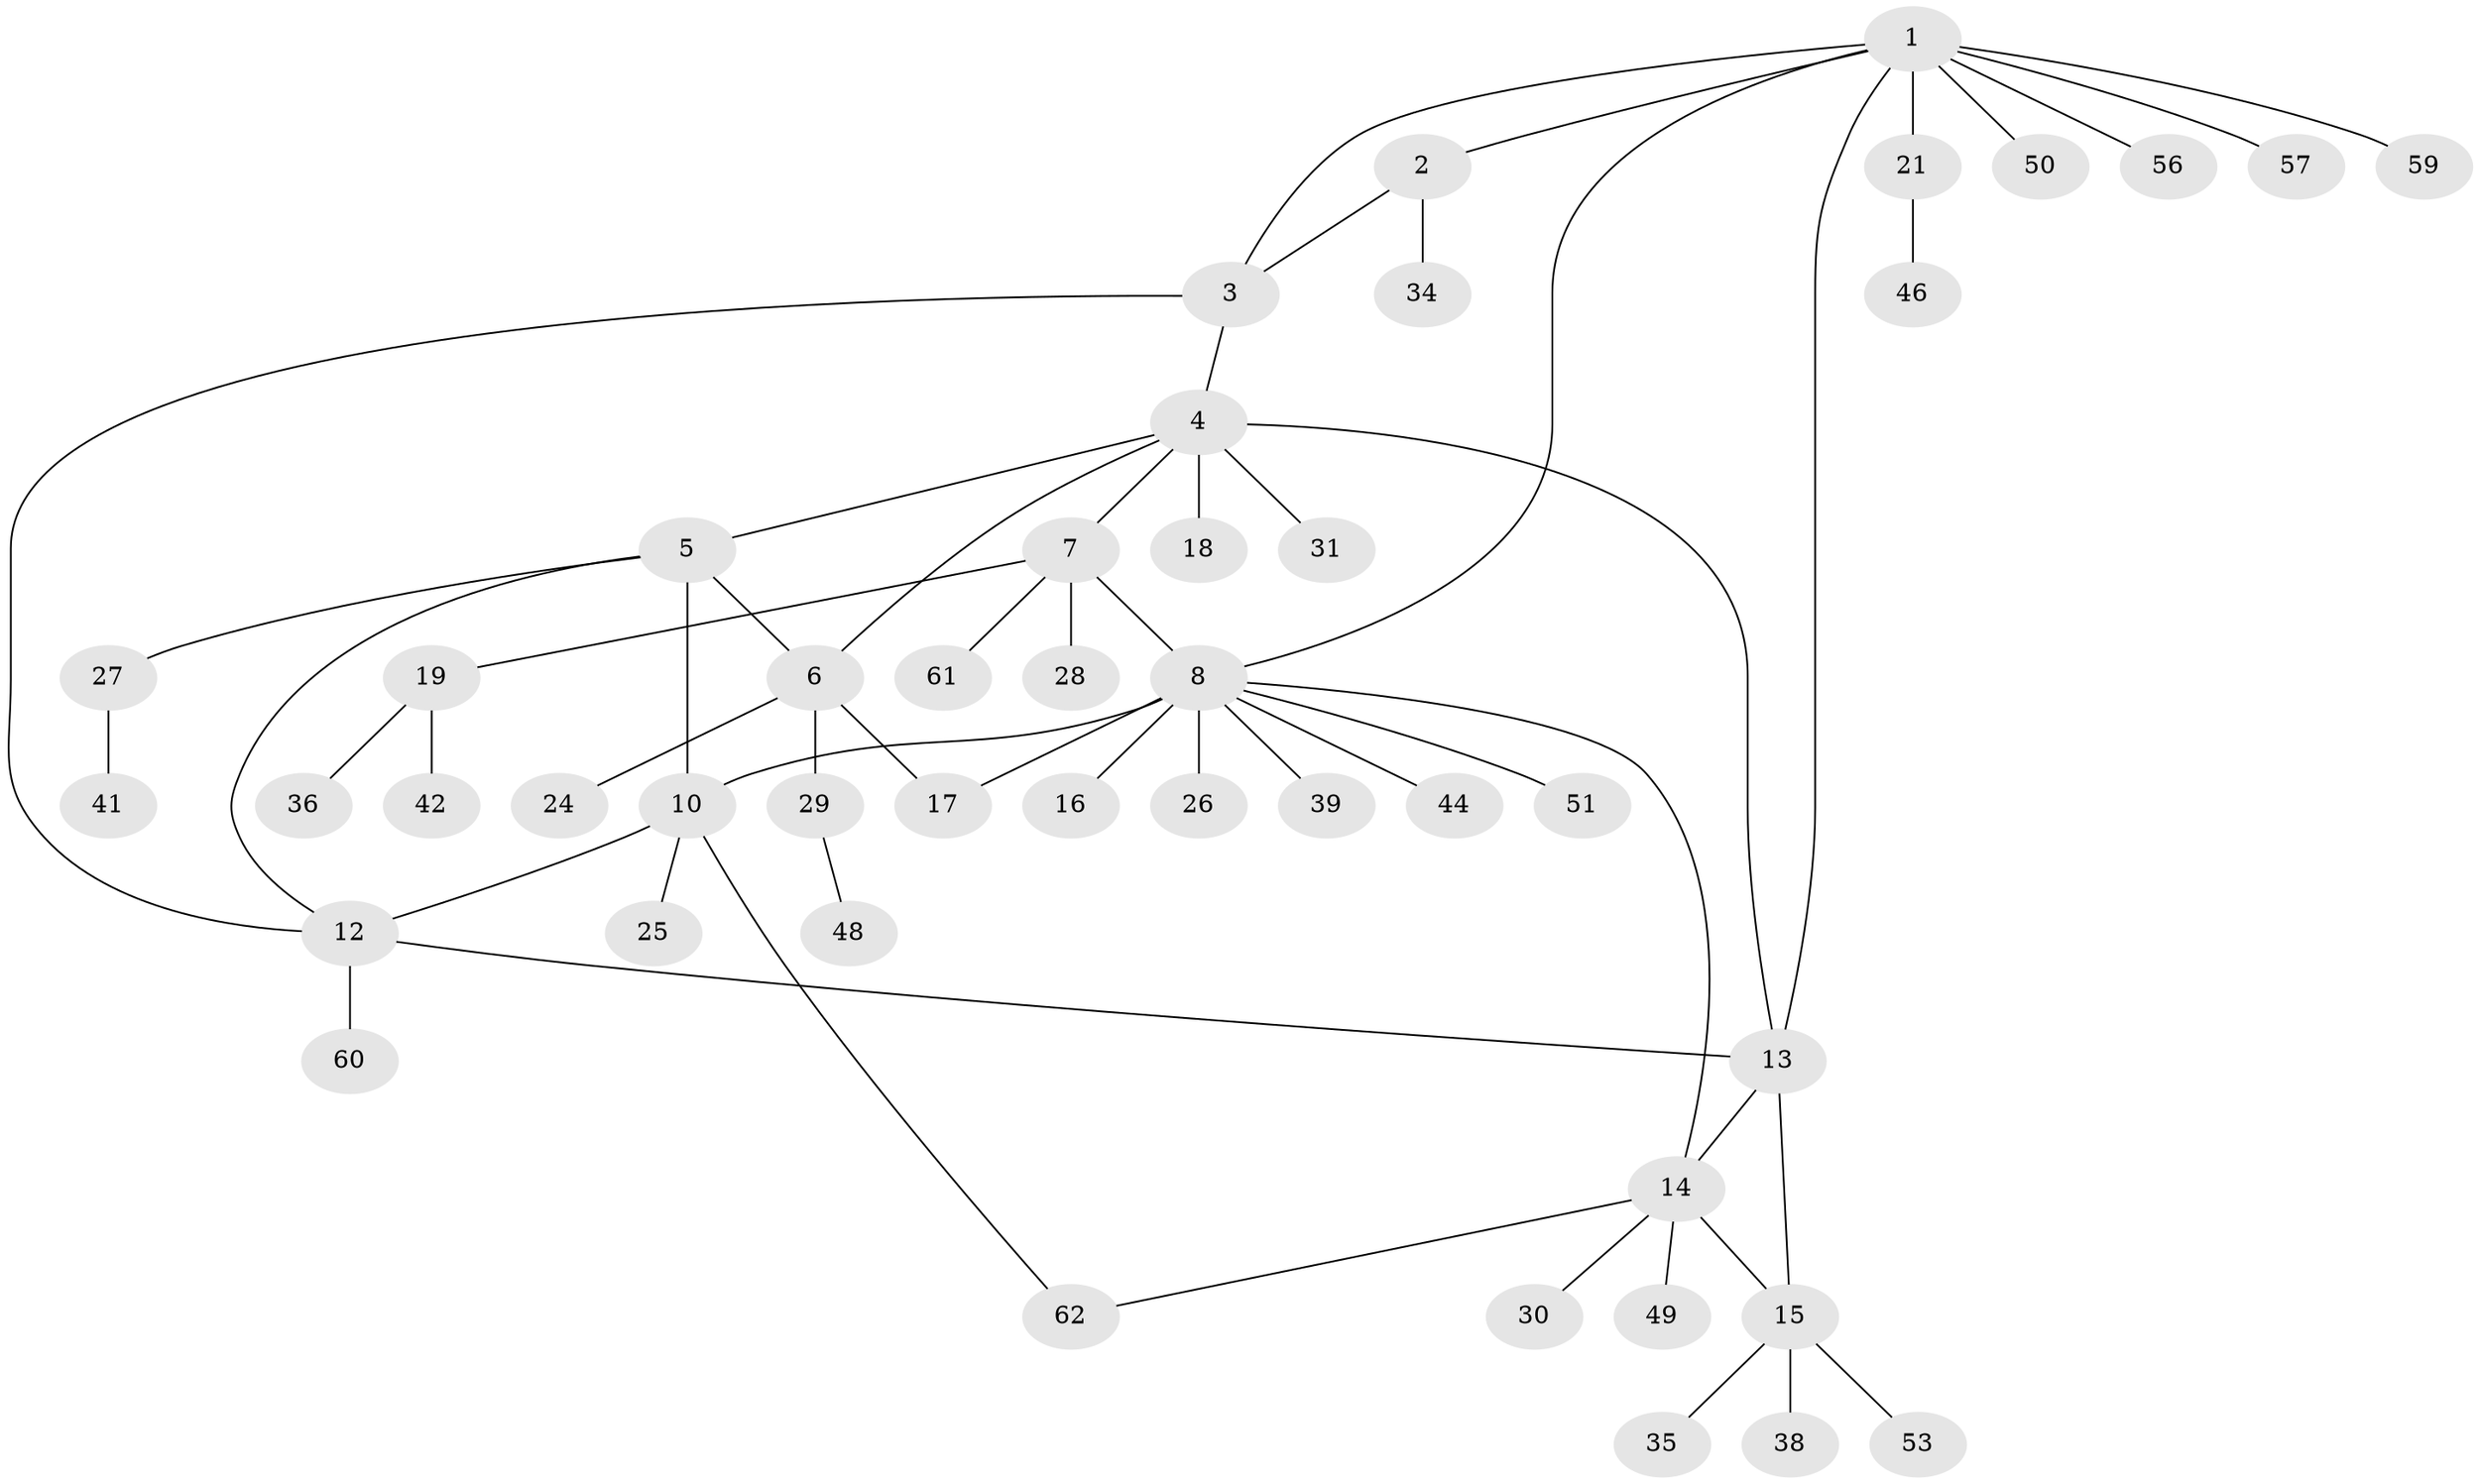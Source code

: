 // Generated by graph-tools (version 1.1) at 2025/52/02/27/25 19:52:22]
// undirected, 46 vertices, 57 edges
graph export_dot {
graph [start="1"]
  node [color=gray90,style=filled];
  1 [super="+37"];
  2;
  3 [super="+33"];
  4 [super="+58"];
  5 [super="+11"];
  6 [super="+20"];
  7 [super="+43"];
  8 [super="+9"];
  10 [super="+55"];
  12 [super="+40"];
  13;
  14 [super="+22"];
  15 [super="+52"];
  16;
  17;
  18;
  19 [super="+23"];
  21;
  24;
  25;
  26;
  27 [super="+32"];
  28;
  29 [super="+47"];
  30;
  31;
  34 [super="+45"];
  35;
  36;
  38;
  39;
  41;
  42;
  44;
  46 [super="+54"];
  48;
  49;
  50;
  51;
  53;
  56;
  57;
  59;
  60 [super="+63"];
  61;
  62;
  1 -- 2;
  1 -- 3;
  1 -- 13;
  1 -- 21;
  1 -- 56;
  1 -- 57;
  1 -- 59;
  1 -- 8;
  1 -- 50;
  2 -- 3;
  2 -- 34;
  3 -- 4;
  3 -- 12;
  4 -- 5;
  4 -- 6;
  4 -- 7;
  4 -- 13;
  4 -- 18;
  4 -- 31;
  5 -- 6;
  5 -- 27;
  5 -- 10;
  5 -- 12;
  6 -- 17;
  6 -- 24;
  6 -- 29;
  7 -- 8 [weight=2];
  7 -- 19;
  7 -- 28;
  7 -- 61;
  8 -- 14;
  8 -- 26;
  8 -- 44;
  8 -- 39;
  8 -- 10 [weight=2];
  8 -- 16;
  8 -- 17;
  8 -- 51;
  10 -- 12;
  10 -- 25;
  10 -- 62;
  12 -- 13;
  12 -- 60;
  13 -- 14;
  13 -- 15;
  14 -- 15;
  14 -- 30;
  14 -- 49;
  14 -- 62;
  15 -- 35;
  15 -- 38;
  15 -- 53;
  19 -- 42;
  19 -- 36;
  21 -- 46;
  27 -- 41;
  29 -- 48;
}
